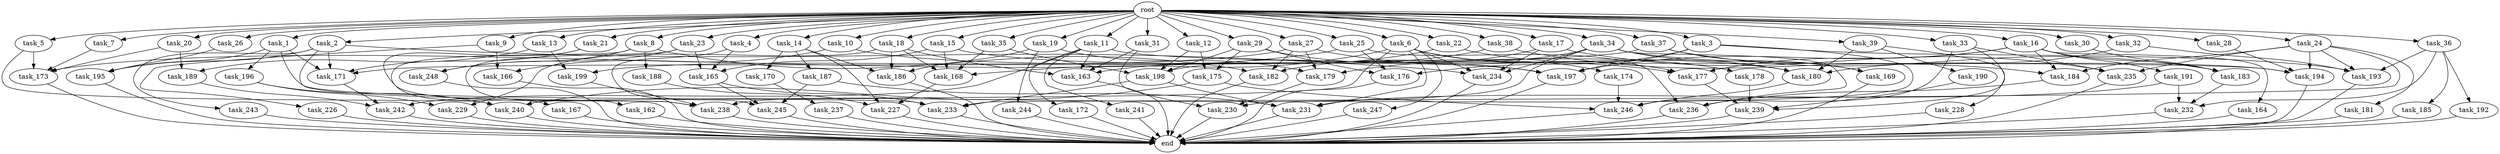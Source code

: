digraph G {
  root [size="0.000000"];
  task_1 [size="102.400000"];
  task_2 [size="102.400000"];
  task_3 [size="102.400000"];
  task_4 [size="102.400000"];
  task_5 [size="102.400000"];
  task_6 [size="102.400000"];
  task_7 [size="102.400000"];
  task_8 [size="102.400000"];
  task_9 [size="102.400000"];
  task_10 [size="102.400000"];
  task_11 [size="102.400000"];
  task_12 [size="102.400000"];
  task_13 [size="102.400000"];
  task_14 [size="102.400000"];
  task_15 [size="102.400000"];
  task_16 [size="102.400000"];
  task_17 [size="102.400000"];
  task_18 [size="102.400000"];
  task_19 [size="102.400000"];
  task_20 [size="102.400000"];
  task_21 [size="102.400000"];
  task_22 [size="102.400000"];
  task_23 [size="102.400000"];
  task_24 [size="102.400000"];
  task_25 [size="102.400000"];
  task_26 [size="102.400000"];
  task_27 [size="102.400000"];
  task_28 [size="102.400000"];
  task_29 [size="102.400000"];
  task_30 [size="102.400000"];
  task_31 [size="102.400000"];
  task_32 [size="102.400000"];
  task_33 [size="102.400000"];
  task_34 [size="102.400000"];
  task_35 [size="102.400000"];
  task_36 [size="102.400000"];
  task_37 [size="102.400000"];
  task_38 [size="102.400000"];
  task_39 [size="102.400000"];
  task_162 [size="3435973836.800000"];
  task_163 [size="28346784153.600002"];
  task_164 [size="13743895347.200001"];
  task_165 [size="46385646796.800003"];
  task_166 [size="171798691840.000000"];
  task_167 [size="42090679500.800003"];
  task_168 [size="36077725286.400002"];
  task_169 [size="73014444032.000000"];
  task_170 [size="42090679500.800003"];
  task_171 [size="185542587187.200012"];
  task_172 [size="13743895347.200001"];
  task_173 [size="71296457113.600006"];
  task_174 [size="7730941132.800000"];
  task_175 [size="97066260889.600006"];
  task_176 [size="182965606809.600006"];
  task_177 [size="63565515980.800003"];
  task_178 [size="7730941132.800000"];
  task_179 [size="125413045043.200012"];
  task_180 [size="125413045043.200012"];
  task_181 [size="7730941132.800000"];
  task_182 [size="126272038502.400009"];
  task_183 [size="52398601011.200005"];
  task_184 [size="29205777612.800003"];
  task_185 [size="3435973836.800000"];
  task_186 [size="59270548684.800003"];
  task_187 [size="42090679500.800003"];
  task_188 [size="42090679500.800003"];
  task_189 [size="38654705664.000000"];
  task_190 [size="30923764531.200001"];
  task_191 [size="13743895347.200001"];
  task_192 [size="3435973836.800000"];
  task_193 [size="166644731084.800018"];
  task_194 [size="105656195481.600006"];
  task_195 [size="154618822656.000000"];
  task_196 [size="85899345920.000000"];
  task_197 [size="240518168576.000000"];
  task_198 [size="108233175859.200012"];
  task_199 [size="73014444032.000000"];
  task_226 [size="85899345920.000000"];
  task_227 [size="127990025420.800003"];
  task_228 [size="30923764531.200001"];
  task_229 [size="24910810316.800003"];
  task_230 [size="124554051584.000000"];
  task_231 [size="140015933849.600006"];
  task_232 [size="14602888806.400002"];
  task_233 [size="205299436748.800018"];
  task_234 [size="133143986176.000000"];
  task_235 [size="80745385164.800003"];
  task_236 [size="97925254348.800003"];
  task_237 [size="69578470195.199997"];
  task_238 [size="114246130073.600006"];
  task_239 [size="165785737625.600006"];
  task_240 [size="97925254348.800003"];
  task_241 [size="13743895347.200001"];
  task_242 [size="125413045043.200012"];
  task_243 [size="13743895347.200001"];
  task_244 [size="13743895347.200001"];
  task_245 [size="118541097369.600006"];
  task_246 [size="108233175859.200012"];
  task_247 [size="7730941132.800000"];
  task_248 [size="45526653337.600006"];
  end [size="0.000000"];

  root -> task_1 [size="1.000000"];
  root -> task_2 [size="1.000000"];
  root -> task_3 [size="1.000000"];
  root -> task_4 [size="1.000000"];
  root -> task_5 [size="1.000000"];
  root -> task_6 [size="1.000000"];
  root -> task_7 [size="1.000000"];
  root -> task_8 [size="1.000000"];
  root -> task_9 [size="1.000000"];
  root -> task_10 [size="1.000000"];
  root -> task_11 [size="1.000000"];
  root -> task_12 [size="1.000000"];
  root -> task_13 [size="1.000000"];
  root -> task_14 [size="1.000000"];
  root -> task_15 [size="1.000000"];
  root -> task_16 [size="1.000000"];
  root -> task_17 [size="1.000000"];
  root -> task_18 [size="1.000000"];
  root -> task_19 [size="1.000000"];
  root -> task_20 [size="1.000000"];
  root -> task_21 [size="1.000000"];
  root -> task_22 [size="1.000000"];
  root -> task_23 [size="1.000000"];
  root -> task_24 [size="1.000000"];
  root -> task_25 [size="1.000000"];
  root -> task_26 [size="1.000000"];
  root -> task_27 [size="1.000000"];
  root -> task_28 [size="1.000000"];
  root -> task_29 [size="1.000000"];
  root -> task_30 [size="1.000000"];
  root -> task_31 [size="1.000000"];
  root -> task_32 [size="1.000000"];
  root -> task_33 [size="1.000000"];
  root -> task_34 [size="1.000000"];
  root -> task_35 [size="1.000000"];
  root -> task_36 [size="1.000000"];
  root -> task_37 [size="1.000000"];
  root -> task_38 [size="1.000000"];
  root -> task_39 [size="1.000000"];
  task_1 -> task_171 [size="838860800.000000"];
  task_1 -> task_195 [size="838860800.000000"];
  task_1 -> task_196 [size="838860800.000000"];
  task_1 -> task_233 [size="838860800.000000"];
  task_2 -> task_171 [size="134217728.000000"];
  task_2 -> task_195 [size="134217728.000000"];
  task_2 -> task_234 [size="134217728.000000"];
  task_2 -> task_238 [size="134217728.000000"];
  task_2 -> task_243 [size="134217728.000000"];
  task_3 -> task_176 [size="838860800.000000"];
  task_3 -> task_193 [size="838860800.000000"];
  task_3 -> task_197 [size="838860800.000000"];
  task_3 -> task_230 [size="838860800.000000"];
  task_4 -> task_165 [size="209715200.000000"];
  task_4 -> task_245 [size="209715200.000000"];
  task_5 -> task_173 [size="134217728.000000"];
  task_5 -> task_240 [size="134217728.000000"];
  task_6 -> task_168 [size="75497472.000000"];
  task_6 -> task_174 [size="75497472.000000"];
  task_6 -> task_177 [size="75497472.000000"];
  task_6 -> task_178 [size="75497472.000000"];
  task_6 -> task_231 [size="75497472.000000"];
  task_6 -> task_234 [size="75497472.000000"];
  task_6 -> task_240 [size="75497472.000000"];
  task_6 -> task_247 [size="75497472.000000"];
  task_7 -> task_173 [size="75497472.000000"];
  task_8 -> task_167 [size="411041792.000000"];
  task_8 -> task_182 [size="411041792.000000"];
  task_8 -> task_188 [size="411041792.000000"];
  task_8 -> task_248 [size="411041792.000000"];
  task_9 -> task_166 [size="838860800.000000"];
  task_9 -> task_226 [size="838860800.000000"];
  task_10 -> task_166 [size="838860800.000000"];
  task_10 -> task_197 [size="838860800.000000"];
  task_11 -> task_163 [size="134217728.000000"];
  task_11 -> task_172 [size="134217728.000000"];
  task_11 -> task_194 [size="134217728.000000"];
  task_11 -> task_241 [size="134217728.000000"];
  task_11 -> task_242 [size="134217728.000000"];
  task_12 -> task_175 [size="411041792.000000"];
  task_12 -> task_198 [size="411041792.000000"];
  task_13 -> task_189 [size="301989888.000000"];
  task_13 -> task_199 [size="301989888.000000"];
  task_14 -> task_170 [size="411041792.000000"];
  task_14 -> task_186 [size="411041792.000000"];
  task_14 -> task_187 [size="411041792.000000"];
  task_14 -> task_227 [size="411041792.000000"];
  task_15 -> task_165 [size="209715200.000000"];
  task_15 -> task_168 [size="209715200.000000"];
  task_15 -> task_180 [size="209715200.000000"];
  task_16 -> task_164 [size="134217728.000000"];
  task_16 -> task_177 [size="134217728.000000"];
  task_16 -> task_183 [size="134217728.000000"];
  task_16 -> task_184 [size="134217728.000000"];
  task_16 -> task_191 [size="134217728.000000"];
  task_16 -> task_197 [size="134217728.000000"];
  task_17 -> task_179 [size="679477248.000000"];
  task_17 -> task_234 [size="679477248.000000"];
  task_17 -> task_235 [size="679477248.000000"];
  task_18 -> task_163 [size="33554432.000000"];
  task_18 -> task_168 [size="33554432.000000"];
  task_18 -> task_186 [size="33554432.000000"];
  task_18 -> task_229 [size="33554432.000000"];
  task_19 -> task_179 [size="134217728.000000"];
  task_19 -> task_186 [size="134217728.000000"];
  task_19 -> task_244 [size="134217728.000000"];
  task_20 -> task_173 [size="75497472.000000"];
  task_20 -> task_189 [size="75497472.000000"];
  task_21 -> task_171 [size="536870912.000000"];
  task_21 -> task_238 [size="536870912.000000"];
  task_22 -> task_163 [size="33554432.000000"];
  task_22 -> task_180 [size="33554432.000000"];
  task_23 -> task_162 [size="33554432.000000"];
  task_23 -> task_165 [size="33554432.000000"];
  task_23 -> task_248 [size="33554432.000000"];
  task_24 -> task_181 [size="75497472.000000"];
  task_24 -> task_184 [size="75497472.000000"];
  task_24 -> task_193 [size="75497472.000000"];
  task_24 -> task_194 [size="75497472.000000"];
  task_24 -> task_233 [size="75497472.000000"];
  task_24 -> task_235 [size="75497472.000000"];
  task_25 -> task_173 [size="411041792.000000"];
  task_25 -> task_176 [size="411041792.000000"];
  task_25 -> task_236 [size="411041792.000000"];
  task_26 -> task_195 [size="536870912.000000"];
  task_27 -> task_177 [size="411041792.000000"];
  task_27 -> task_179 [size="411041792.000000"];
  task_27 -> task_182 [size="411041792.000000"];
  task_27 -> task_199 [size="411041792.000000"];
  task_28 -> task_194 [size="411041792.000000"];
  task_29 -> task_175 [size="536870912.000000"];
  task_29 -> task_176 [size="536870912.000000"];
  task_29 -> task_197 [size="536870912.000000"];
  task_29 -> task_198 [size="536870912.000000"];
  task_30 -> task_183 [size="75497472.000000"];
  task_31 -> task_163 [size="75497472.000000"];
  task_31 -> task_230 [size="75497472.000000"];
  task_32 -> task_180 [size="679477248.000000"];
  task_32 -> task_193 [size="679477248.000000"];
  task_33 -> task_235 [size="33554432.000000"];
  task_33 -> task_239 [size="33554432.000000"];
  task_33 -> task_246 [size="33554432.000000"];
  task_34 -> task_169 [size="411041792.000000"];
  task_34 -> task_182 [size="411041792.000000"];
  task_34 -> task_194 [size="411041792.000000"];
  task_34 -> task_234 [size="411041792.000000"];
  task_34 -> task_236 [size="411041792.000000"];
  task_34 -> task_238 [size="411041792.000000"];
  task_35 -> task_168 [size="33554432.000000"];
  task_35 -> task_198 [size="33554432.000000"];
  task_36 -> task_185 [size="33554432.000000"];
  task_36 -> task_192 [size="33554432.000000"];
  task_36 -> task_193 [size="33554432.000000"];
  task_36 -> task_232 [size="33554432.000000"];
  task_37 -> task_169 [size="301989888.000000"];
  task_37 -> task_171 [size="301989888.000000"];
  task_37 -> task_183 [size="301989888.000000"];
  task_38 -> task_184 [size="75497472.000000"];
  task_38 -> task_198 [size="75497472.000000"];
  task_39 -> task_180 [size="301989888.000000"];
  task_39 -> task_190 [size="301989888.000000"];
  task_39 -> task_228 [size="301989888.000000"];
  task_162 -> end [size="1.000000"];
  task_163 -> end [size="1.000000"];
  task_164 -> end [size="1.000000"];
  task_165 -> task_233 [size="411041792.000000"];
  task_165 -> task_245 [size="411041792.000000"];
  task_166 -> end [size="1.000000"];
  task_167 -> end [size="1.000000"];
  task_168 -> task_227 [size="536870912.000000"];
  task_169 -> end [size="1.000000"];
  task_170 -> task_237 [size="679477248.000000"];
  task_171 -> task_242 [size="679477248.000000"];
  task_172 -> end [size="1.000000"];
  task_173 -> end [size="1.000000"];
  task_174 -> task_246 [size="75497472.000000"];
  task_175 -> task_240 [size="536870912.000000"];
  task_175 -> task_246 [size="536870912.000000"];
  task_176 -> end [size="1.000000"];
  task_177 -> task_239 [size="209715200.000000"];
  task_178 -> task_239 [size="838860800.000000"];
  task_179 -> task_230 [size="301989888.000000"];
  task_180 -> task_246 [size="411041792.000000"];
  task_181 -> end [size="1.000000"];
  task_182 -> end [size="1.000000"];
  task_183 -> task_232 [size="33554432.000000"];
  task_184 -> task_236 [size="134217728.000000"];
  task_185 -> end [size="1.000000"];
  task_186 -> end [size="1.000000"];
  task_187 -> task_231 [size="536870912.000000"];
  task_187 -> task_245 [size="536870912.000000"];
  task_188 -> task_227 [size="301989888.000000"];
  task_189 -> task_242 [size="411041792.000000"];
  task_190 -> task_239 [size="536870912.000000"];
  task_191 -> task_231 [size="75497472.000000"];
  task_191 -> task_232 [size="75497472.000000"];
  task_192 -> end [size="1.000000"];
  task_193 -> end [size="1.000000"];
  task_194 -> end [size="1.000000"];
  task_195 -> end [size="1.000000"];
  task_196 -> task_229 [size="209715200.000000"];
  task_196 -> task_240 [size="209715200.000000"];
  task_197 -> end [size="1.000000"];
  task_198 -> task_231 [size="679477248.000000"];
  task_198 -> task_233 [size="679477248.000000"];
  task_199 -> task_238 [size="33554432.000000"];
  task_226 -> end [size="1.000000"];
  task_227 -> end [size="1.000000"];
  task_228 -> end [size="1.000000"];
  task_229 -> end [size="1.000000"];
  task_230 -> end [size="1.000000"];
  task_231 -> end [size="1.000000"];
  task_232 -> end [size="1.000000"];
  task_233 -> end [size="1.000000"];
  task_234 -> end [size="1.000000"];
  task_235 -> end [size="1.000000"];
  task_236 -> end [size="1.000000"];
  task_237 -> end [size="1.000000"];
  task_238 -> end [size="1.000000"];
  task_239 -> end [size="1.000000"];
  task_240 -> end [size="1.000000"];
  task_241 -> end [size="1.000000"];
  task_242 -> end [size="1.000000"];
  task_243 -> end [size="1.000000"];
  task_244 -> end [size="1.000000"];
  task_245 -> end [size="1.000000"];
  task_246 -> end [size="1.000000"];
  task_247 -> end [size="1.000000"];
  task_248 -> end [size="1.000000"];
}
